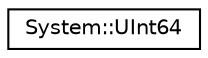 digraph G
{
  edge [fontname="Helvetica",fontsize="10",labelfontname="Helvetica",labelfontsize="10"];
  node [fontname="Helvetica",fontsize="10",shape=record];
  rankdir="LR";
  Node1 [label="System::UInt64",height=0.2,width=0.4,color="black", fillcolor="white", style="filled",URL="$class_system_1_1_u_int64.html"];
}
